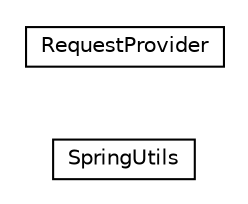 #!/usr/local/bin/dot
#
# Class diagram 
# Generated by UMLGraph version R5_6-24-gf6e263 (http://www.umlgraph.org/)
#

digraph G {
	edge [fontname="Helvetica",fontsize=10,labelfontname="Helvetica",labelfontsize=10];
	node [fontname="Helvetica",fontsize=10,shape=plaintext];
	nodesep=0.25;
	ranksep=0.5;
	rankdir=LR;
	// com.gwtplatform.dispatch.server.spring.utils.SpringUtils
	c23900 [label=<<table title="com.gwtplatform.dispatch.server.spring.utils.SpringUtils" border="0" cellborder="1" cellspacing="0" cellpadding="2" port="p" href="./SpringUtils.html">
		<tr><td><table border="0" cellspacing="0" cellpadding="1">
<tr><td align="center" balign="center"> SpringUtils </td></tr>
		</table></td></tr>
		</table>>, URL="./SpringUtils.html", fontname="Helvetica", fontcolor="black", fontsize=10.0];
	// com.gwtplatform.dispatch.server.spring.utils.RequestProvider
	c23901 [label=<<table title="com.gwtplatform.dispatch.server.spring.utils.RequestProvider" border="0" cellborder="1" cellspacing="0" cellpadding="2" port="p" href="./RequestProvider.html">
		<tr><td><table border="0" cellspacing="0" cellpadding="1">
<tr><td align="center" balign="center"> RequestProvider </td></tr>
		</table></td></tr>
		</table>>, URL="./RequestProvider.html", fontname="Helvetica", fontcolor="black", fontsize=10.0];
}

